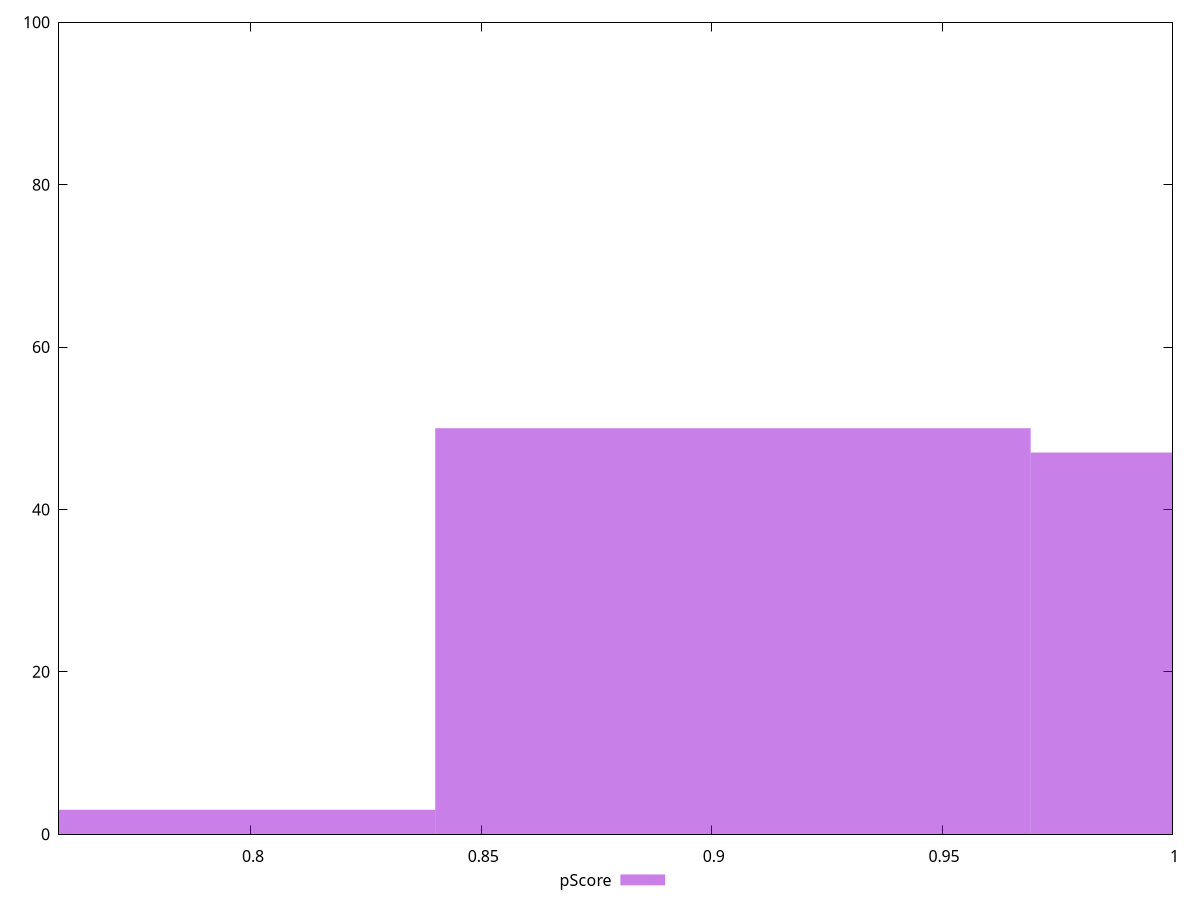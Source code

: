 reset

$pScore <<EOF
0.9046015057152843 50
1.0338302922460392 47
0.7753727191845294 3
EOF

set key outside below
set boxwidth 0.1292287865307549
set xrange [0.7583333333333333:1]
set yrange [0:100]
set trange [0:100]
set style fill transparent solid 0.5 noborder
set terminal svg size 640, 490 enhanced background rgb 'white'
set output "report_00018_2021-02-10T15-25-16.877Z/unused-css-rules/samples/pages/pScore/histogram.svg"

plot $pScore title "pScore" with boxes

reset
